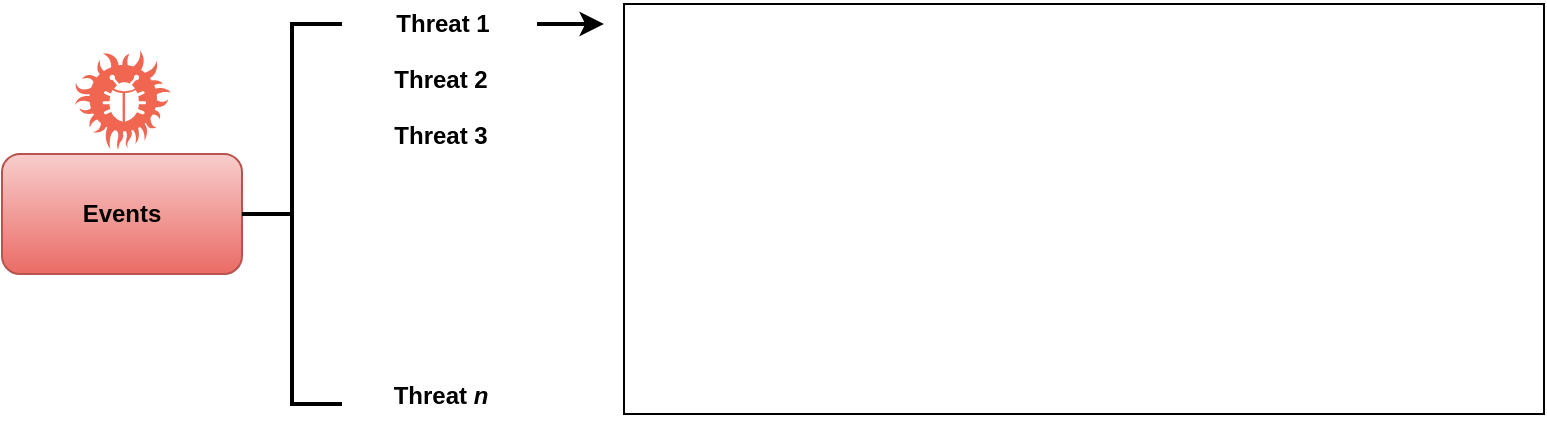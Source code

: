 <mxfile version="10.5.4" type="github"><diagram id="emWqOnJ1STCL9mvrmFlL" name="Page-1"><mxGraphModel dx="1394" dy="769" grid="1" gridSize="10" guides="1" tooltips="1" connect="1" arrows="1" fold="1" page="1" pageScale="1" pageWidth="850" pageHeight="1100" math="0" shadow="0"><root><mxCell id="0"/><mxCell id="1" parent="0"/><mxCell id="oefbQWlZAqjGiXVkckoq-10" value="&lt;b&gt;Events&lt;/b&gt;" style="rounded=1;whiteSpace=wrap;html=1;fillColor=#f8cecc;strokeColor=#b85450;gradientColor=#ea6b66;" vertex="1" parent="1"><mxGeometry x="59" y="150" width="120" height="60" as="geometry"/></mxCell><mxCell id="oefbQWlZAqjGiXVkckoq-9" value="" style="verticalLabelPosition=bottom;html=1;fillColor=#F06650;verticalAlign=top;align=center;shape=mxgraph.cisco_safe.threat.threat_a7;" vertex="1" parent="1"><mxGeometry x="94.5" y="98" width="49" height="50" as="geometry"/></mxCell><mxCell id="oefbQWlZAqjGiXVkckoq-11" value="" style="strokeWidth=2;html=1;shape=mxgraph.flowchart.annotation_2;align=left;" vertex="1" parent="1"><mxGeometry x="179" y="85" width="50" height="190" as="geometry"/></mxCell><mxCell id="oefbQWlZAqjGiXVkckoq-12" value="" style="shape=image;html=1;verticalAlign=top;verticalLabelPosition=bottom;labelBackgroundColor=#ffffff;imageAspect=0;aspect=fixed;image=https://cdn2.iconfinder.com/data/icons/font-awesome/1792/ellipsis-v-128.png" vertex="1" parent="1"><mxGeometry x="262.5" y="180" width="30" height="30" as="geometry"/></mxCell><mxCell id="oefbQWlZAqjGiXVkckoq-18" value="" style="group" vertex="1" connectable="0" parent="1"><mxGeometry x="229" y="101" width="97" height="24" as="geometry"/></mxCell><mxCell id="oefbQWlZAqjGiXVkckoq-14" value="" style="shape=image;html=1;verticalAlign=top;verticalLabelPosition=bottom;labelBackgroundColor=#ffffff;imageAspect=0;aspect=fixed;image=https://cdn2.iconfinder.com/data/icons/crystalproject/Open-Office-Icons/lc_symbolshapes.right-brace.png" vertex="1" parent="oefbQWlZAqjGiXVkckoq-18"><mxGeometry x="73" width="24" height="24" as="geometry"/></mxCell><mxCell id="oefbQWlZAqjGiXVkckoq-15" value="" style="shape=image;html=1;verticalAlign=top;verticalLabelPosition=bottom;labelBackgroundColor=#ffffff;imageAspect=0;aspect=fixed;image=https://cdn2.iconfinder.com/data/icons/crystalproject/Open-Office-Icons/lc_symbolshapes.left-brace.png" vertex="1" parent="oefbQWlZAqjGiXVkckoq-18"><mxGeometry width="24" height="24" as="geometry"/></mxCell><mxCell id="oefbQWlZAqjGiXVkckoq-17" value="Threat 2" style="text;html=1;resizable=0;points=[];autosize=1;align=center;verticalAlign=top;spacingTop=-4;fontStyle=1" vertex="1" parent="oefbQWlZAqjGiXVkckoq-18"><mxGeometry x="19" y="2" width="60" height="20" as="geometry"/></mxCell><mxCell id="oefbQWlZAqjGiXVkckoq-19" value="" style="group" vertex="1" connectable="0" parent="1"><mxGeometry x="229.5" y="73" width="97" height="24" as="geometry"/></mxCell><mxCell id="oefbQWlZAqjGiXVkckoq-20" value="" style="shape=image;html=1;verticalAlign=top;verticalLabelPosition=bottom;labelBackgroundColor=#ffffff;imageAspect=0;aspect=fixed;image=https://cdn2.iconfinder.com/data/icons/crystalproject/Open-Office-Icons/lc_symbolshapes.right-brace.png" vertex="1" parent="oefbQWlZAqjGiXVkckoq-19"><mxGeometry x="73" width="24" height="24" as="geometry"/></mxCell><mxCell id="oefbQWlZAqjGiXVkckoq-21" value="" style="shape=image;html=1;verticalAlign=top;verticalLabelPosition=bottom;labelBackgroundColor=#ffffff;imageAspect=0;aspect=fixed;image=https://cdn2.iconfinder.com/data/icons/crystalproject/Open-Office-Icons/lc_symbolshapes.left-brace.png" vertex="1" parent="oefbQWlZAqjGiXVkckoq-19"><mxGeometry width="24" height="24" as="geometry"/></mxCell><mxCell id="oefbQWlZAqjGiXVkckoq-22" value="Threat 1" style="text;html=1;resizable=0;points=[];autosize=1;align=center;verticalAlign=top;spacingTop=-4;fontStyle=1" vertex="1" parent="oefbQWlZAqjGiXVkckoq-19"><mxGeometry x="19" y="2" width="60" height="20" as="geometry"/></mxCell><mxCell id="oefbQWlZAqjGiXVkckoq-23" value="" style="group" vertex="1" connectable="0" parent="1"><mxGeometry x="229" y="129" width="97" height="24" as="geometry"/></mxCell><mxCell id="oefbQWlZAqjGiXVkckoq-24" value="" style="shape=image;html=1;verticalAlign=top;verticalLabelPosition=bottom;labelBackgroundColor=#ffffff;imageAspect=0;aspect=fixed;image=https://cdn2.iconfinder.com/data/icons/crystalproject/Open-Office-Icons/lc_symbolshapes.right-brace.png" vertex="1" parent="oefbQWlZAqjGiXVkckoq-23"><mxGeometry x="73" width="24" height="24" as="geometry"/></mxCell><mxCell id="oefbQWlZAqjGiXVkckoq-25" value="" style="shape=image;html=1;verticalAlign=top;verticalLabelPosition=bottom;labelBackgroundColor=#ffffff;imageAspect=0;aspect=fixed;image=https://cdn2.iconfinder.com/data/icons/crystalproject/Open-Office-Icons/lc_symbolshapes.left-brace.png" vertex="1" parent="oefbQWlZAqjGiXVkckoq-23"><mxGeometry width="24" height="24" as="geometry"/></mxCell><mxCell id="oefbQWlZAqjGiXVkckoq-26" value="Threat 3" style="text;html=1;resizable=0;points=[];autosize=1;align=center;verticalAlign=top;spacingTop=-4;fontStyle=1" vertex="1" parent="oefbQWlZAqjGiXVkckoq-23"><mxGeometry x="19" y="2" width="60" height="20" as="geometry"/></mxCell><mxCell id="oefbQWlZAqjGiXVkckoq-27" value="" style="group" vertex="1" connectable="0" parent="1"><mxGeometry x="229" y="259" width="97" height="24" as="geometry"/></mxCell><mxCell id="oefbQWlZAqjGiXVkckoq-28" value="" style="shape=image;html=1;verticalAlign=top;verticalLabelPosition=bottom;labelBackgroundColor=#ffffff;imageAspect=0;aspect=fixed;image=https://cdn2.iconfinder.com/data/icons/crystalproject/Open-Office-Icons/lc_symbolshapes.right-brace.png" vertex="1" parent="oefbQWlZAqjGiXVkckoq-27"><mxGeometry x="73" width="24" height="24" as="geometry"/></mxCell><mxCell id="oefbQWlZAqjGiXVkckoq-29" value="" style="shape=image;html=1;verticalAlign=top;verticalLabelPosition=bottom;labelBackgroundColor=#ffffff;imageAspect=0;aspect=fixed;image=https://cdn2.iconfinder.com/data/icons/crystalproject/Open-Office-Icons/lc_symbolshapes.left-brace.png" vertex="1" parent="oefbQWlZAqjGiXVkckoq-27"><mxGeometry width="24" height="24" as="geometry"/></mxCell><mxCell id="oefbQWlZAqjGiXVkckoq-30" value="Threat &lt;i&gt;n&lt;/i&gt;" style="text;html=1;resizable=0;points=[];autosize=1;align=center;verticalAlign=top;spacingTop=-4;fontStyle=1" vertex="1" parent="oefbQWlZAqjGiXVkckoq-27"><mxGeometry x="19" y="2" width="60" height="20" as="geometry"/></mxCell><mxCell id="oefbQWlZAqjGiXVkckoq-36" style="edgeStyle=orthogonalEdgeStyle;rounded=0;orthogonalLoop=1;jettySize=auto;html=1;exitX=1;exitY=0.5;exitDx=0;exitDy=0;strokeWidth=2;endArrow=classic;endFill=1;" edge="1" parent="1" source="oefbQWlZAqjGiXVkckoq-20"><mxGeometry relative="1" as="geometry"><mxPoint x="360" y="85" as="targetPoint"/></mxGeometry></mxCell><mxCell id="oefbQWlZAqjGiXVkckoq-38" value="" style="rounded=0;whiteSpace=wrap;html=1;gradientColor=#ffffff;align=center;" vertex="1" parent="1"><mxGeometry x="370" y="75" width="460" height="205" as="geometry"/></mxCell></root></mxGraphModel></diagram></mxfile>